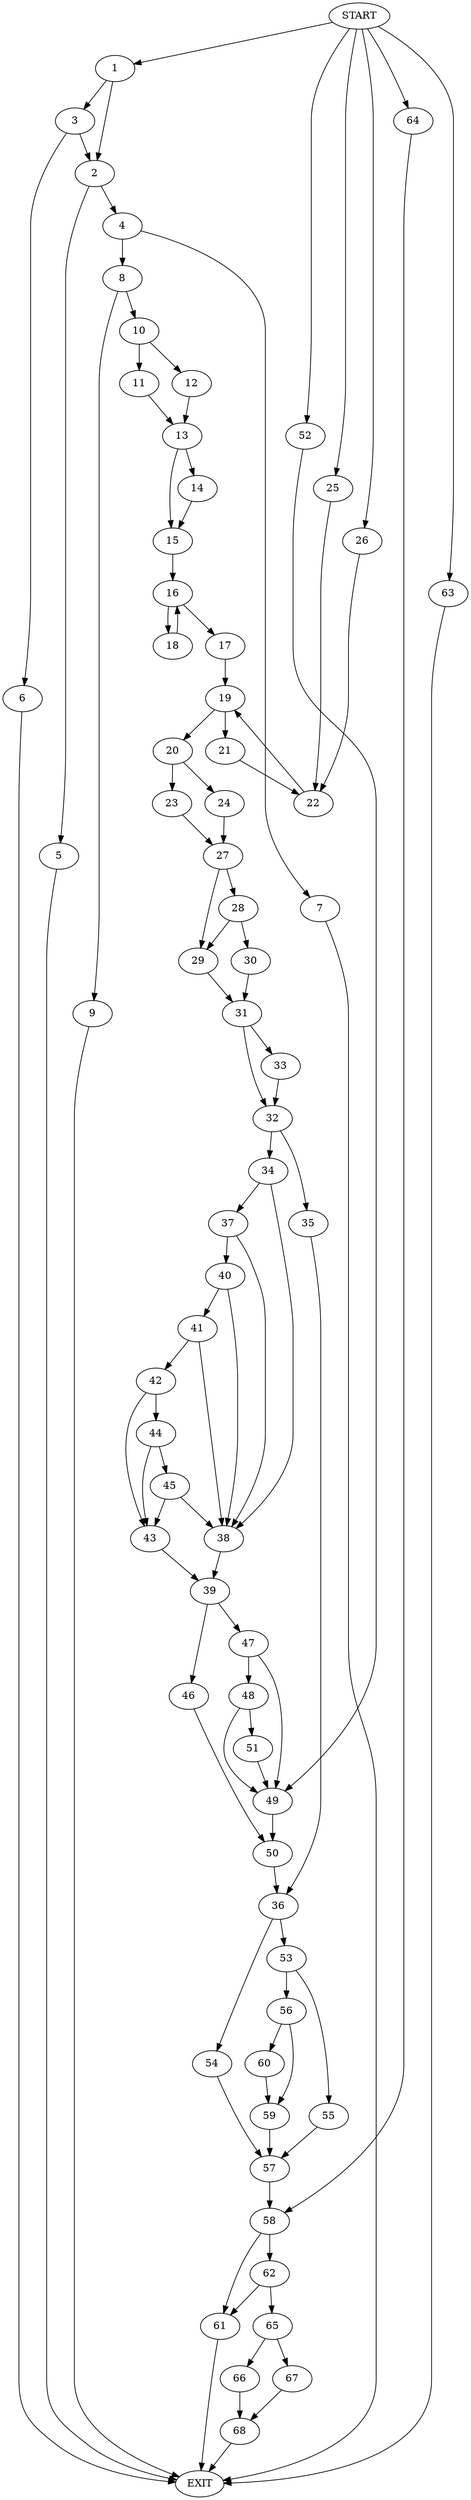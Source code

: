 digraph {
0 [label="START"]
69 [label="EXIT"]
0 -> 1
1 -> 2
1 -> 3
2 -> 4
2 -> 5
3 -> 6
3 -> 2
6 -> 69
5 -> 69
4 -> 7
4 -> 8
7 -> 69
8 -> 9
8 -> 10
9 -> 69
10 -> 11
10 -> 12
11 -> 13
12 -> 13
13 -> 14
13 -> 15
14 -> 15
15 -> 16
16 -> 17
16 -> 18
17 -> 19
18 -> 16
19 -> 20
19 -> 21
21 -> 22
20 -> 23
20 -> 24
22 -> 19
0 -> 25
25 -> 22
0 -> 26
26 -> 22
23 -> 27
24 -> 27
27 -> 28
27 -> 29
28 -> 30
28 -> 29
29 -> 31
30 -> 31
31 -> 32
31 -> 33
32 -> 34
32 -> 35
33 -> 32
35 -> 36
34 -> 37
34 -> 38
38 -> 39
37 -> 40
37 -> 38
40 -> 41
40 -> 38
41 -> 42
41 -> 38
42 -> 43
42 -> 44
43 -> 39
44 -> 43
44 -> 45
45 -> 43
45 -> 38
39 -> 46
39 -> 47
47 -> 48
47 -> 49
46 -> 50
48 -> 51
48 -> 49
49 -> 50
51 -> 49
0 -> 52
52 -> 49
50 -> 36
36 -> 53
36 -> 54
53 -> 55
53 -> 56
54 -> 57
57 -> 58
56 -> 59
56 -> 60
55 -> 57
60 -> 59
59 -> 57
58 -> 61
58 -> 62
0 -> 63
63 -> 69
0 -> 64
64 -> 58
62 -> 61
62 -> 65
61 -> 69
65 -> 66
65 -> 67
67 -> 68
66 -> 68
68 -> 69
}
